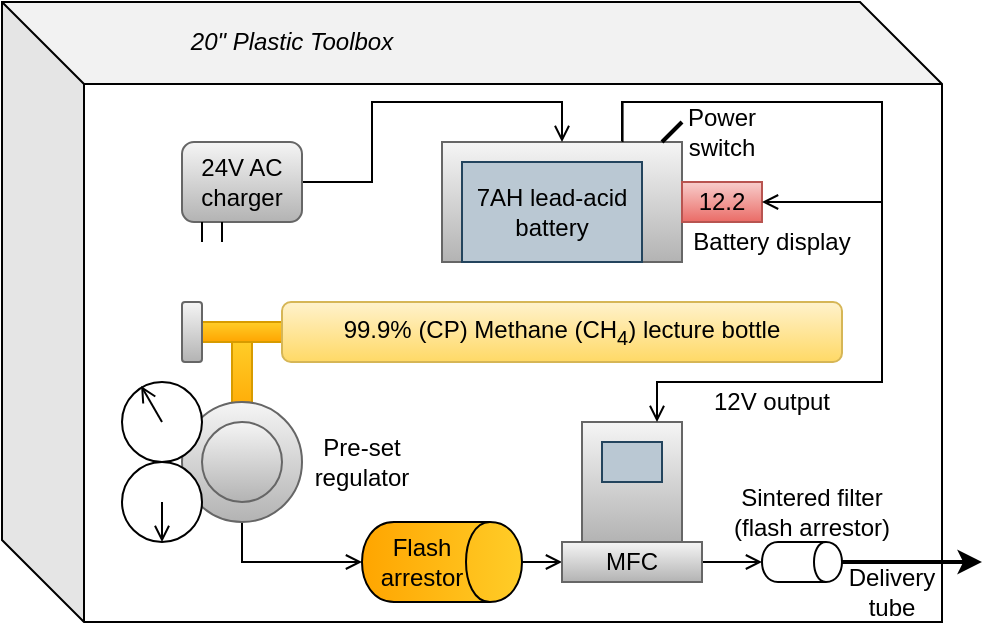<mxfile version="10.2.1" type="device"><diagram id="Ic9-F4U9srpoAxOdLDR4" name="Page-1"><mxGraphModel dx="983" dy="577" grid="1" gridSize="10" guides="1" tooltips="1" connect="1" arrows="1" fold="1" page="1" pageScale="1" pageWidth="850" pageHeight="1100" math="0" shadow="0"><root><mxCell id="0"/><mxCell id="1" parent="0"/><mxCell id="Bc0QBp-SQq7ZrUFh65DO-33" value="" style="shape=cube;whiteSpace=wrap;html=1;boundedLbl=1;backgroundOutline=1;darkOpacity=0.05;darkOpacity2=0.1;strokeColor=#000000;size=41;" vertex="1" parent="1"><mxGeometry x="90" y="60" width="470" height="310" as="geometry"/></mxCell><mxCell id="Bc0QBp-SQq7ZrUFh65DO-15" value="" style="rounded=0;whiteSpace=wrap;html=1;strokeColor=#d79b00;fillColor=#ffcd28;gradientColor=#ffa500;" vertex="1" parent="1"><mxGeometry x="205" y="230" width="10" height="40" as="geometry"/></mxCell><mxCell id="Bc0QBp-SQq7ZrUFh65DO-9" value="" style="rounded=0;whiteSpace=wrap;html=1;fillColor=#ffcd28;strokeColor=#d79b00;gradientColor=#ffa500;" vertex="1" parent="1"><mxGeometry x="190" y="220" width="50" height="10" as="geometry"/></mxCell><mxCell id="Bc0QBp-SQq7ZrUFh65DO-17" style="edgeStyle=orthogonalEdgeStyle;rounded=0;html=1;exitX=0.5;exitY=1;exitDx=0;exitDy=0;entryX=0.5;entryY=1;entryDx=0;entryDy=0;endArrow=open;endFill=0;jettySize=auto;orthogonalLoop=1;" edge="1" parent="1" source="Bc0QBp-SQq7ZrUFh65DO-4" target="Bc0QBp-SQq7ZrUFh65DO-13"><mxGeometry relative="1" as="geometry"/></mxCell><mxCell id="Bc0QBp-SQq7ZrUFh65DO-4" value="" style="ellipse;whiteSpace=wrap;html=1;aspect=fixed;fillColor=#f5f5f5;strokeColor=#666666;gradientColor=#b3b3b3;" vertex="1" parent="1"><mxGeometry x="180" y="260" width="60" height="60" as="geometry"/></mxCell><mxCell id="Bc0QBp-SQq7ZrUFh65DO-1" value="99.9% (CP) Methane (CH&lt;sub&gt;4&lt;/sub&gt;) lecture bottle" style="rounded=1;whiteSpace=wrap;html=1;fillColor=#fff2cc;strokeColor=#d6b656;gradientColor=#ffd966;" vertex="1" parent="1"><mxGeometry x="230" y="210" width="280" height="30" as="geometry"/></mxCell><mxCell id="Bc0QBp-SQq7ZrUFh65DO-2" value="" style="ellipse;whiteSpace=wrap;html=1;aspect=fixed;" vertex="1" parent="1"><mxGeometry x="150" y="250" width="40" height="40" as="geometry"/></mxCell><mxCell id="Bc0QBp-SQq7ZrUFh65DO-3" value="" style="ellipse;whiteSpace=wrap;html=1;aspect=fixed;" vertex="1" parent="1"><mxGeometry x="150" y="290" width="40" height="40" as="geometry"/></mxCell><mxCell id="Bc0QBp-SQq7ZrUFh65DO-5" value="" style="ellipse;whiteSpace=wrap;html=1;aspect=fixed;fillColor=#f5f5f5;strokeColor=#666666;gradientColor=#b3b3b3;" vertex="1" parent="1"><mxGeometry x="190" y="270" width="40" height="40" as="geometry"/></mxCell><mxCell id="Bc0QBp-SQq7ZrUFh65DO-7" value="" style="endArrow=open;html=1;endFill=0;entryX=0.239;entryY=0.05;entryDx=0;entryDy=0;entryPerimeter=0;" edge="1" parent="1" target="Bc0QBp-SQq7ZrUFh65DO-2"><mxGeometry width="50" height="50" relative="1" as="geometry"><mxPoint x="170" y="270" as="sourcePoint"/><mxPoint x="180" y="260" as="targetPoint"/></mxGeometry></mxCell><mxCell id="Bc0QBp-SQq7ZrUFh65DO-8" value="" style="endArrow=open;html=1;endFill=0;entryX=0.5;entryY=1;entryDx=0;entryDy=0;" edge="1" parent="1" target="Bc0QBp-SQq7ZrUFh65DO-3"><mxGeometry width="50" height="50" relative="1" as="geometry"><mxPoint x="170" y="310" as="sourcePoint"/><mxPoint x="159.571" y="292" as="targetPoint"/></mxGeometry></mxCell><mxCell id="Bc0QBp-SQq7ZrUFh65DO-22" style="edgeStyle=orthogonalEdgeStyle;rounded=0;html=1;exitX=0.5;exitY=0;exitDx=0;exitDy=0;entryX=0;entryY=0.5;entryDx=0;entryDy=0;endArrow=open;endFill=0;jettySize=auto;orthogonalLoop=1;" edge="1" parent="1" source="Bc0QBp-SQq7ZrUFh65DO-13" target="Bc0QBp-SQq7ZrUFh65DO-18"><mxGeometry relative="1" as="geometry"/></mxCell><mxCell id="Bc0QBp-SQq7ZrUFh65DO-13" value="" style="shape=cylinder;whiteSpace=wrap;html=1;boundedLbl=1;backgroundOutline=1;strokeColor=#000000;rotation=90;fillColor=#ffcd28;gradientColor=#ffa500;" vertex="1" parent="1"><mxGeometry x="290" y="300" width="40" height="80" as="geometry"/></mxCell><mxCell id="Bc0QBp-SQq7ZrUFh65DO-14" value="Flash arrestor" style="text;html=1;strokeColor=none;fillColor=none;align=center;verticalAlign=middle;whiteSpace=wrap;rounded=0;" vertex="1" parent="1"><mxGeometry x="280" y="330" width="40" height="20" as="geometry"/></mxCell><mxCell id="Bc0QBp-SQq7ZrUFh65DO-16" value="" style="rounded=1;whiteSpace=wrap;html=1;strokeColor=#666666;fillColor=#f5f5f5;gradientColor=#b3b3b3;" vertex="1" parent="1"><mxGeometry x="180" y="210" width="10" height="30" as="geometry"/></mxCell><mxCell id="Bc0QBp-SQq7ZrUFh65DO-25" style="edgeStyle=orthogonalEdgeStyle;rounded=0;html=1;exitX=1;exitY=0.5;exitDx=0;exitDy=0;entryX=0.5;entryY=1;entryDx=0;entryDy=0;endArrow=open;endFill=0;jettySize=auto;orthogonalLoop=1;" edge="1" parent="1" source="Bc0QBp-SQq7ZrUFh65DO-18" target="Bc0QBp-SQq7ZrUFh65DO-23"><mxGeometry relative="1" as="geometry"/></mxCell><mxCell id="Bc0QBp-SQq7ZrUFh65DO-18" value="MFC" style="rounded=0;whiteSpace=wrap;html=1;strokeColor=#666666;fillColor=#f5f5f5;gradientColor=#b3b3b3;" vertex="1" parent="1"><mxGeometry x="370" y="330" width="70" height="20" as="geometry"/></mxCell><mxCell id="Bc0QBp-SQq7ZrUFh65DO-19" value="" style="rounded=0;whiteSpace=wrap;html=1;strokeColor=#666666;fillColor=#f5f5f5;gradientColor=#b3b3b3;" vertex="1" parent="1"><mxGeometry x="380" y="270" width="50" height="60" as="geometry"/></mxCell><mxCell id="Bc0QBp-SQq7ZrUFh65DO-20" value="" style="rounded=0;whiteSpace=wrap;html=1;strokeColor=#23445d;fillColor=#bac8d3;" vertex="1" parent="1"><mxGeometry x="390" y="280" width="30" height="20" as="geometry"/></mxCell><mxCell id="Bc0QBp-SQq7ZrUFh65DO-23" value="" style="shape=cylinder;whiteSpace=wrap;html=1;boundedLbl=1;backgroundOutline=1;strokeColor=#000000;rotation=90;" vertex="1" parent="1"><mxGeometry x="480" y="320" width="20" height="40" as="geometry"/></mxCell><mxCell id="Bc0QBp-SQq7ZrUFh65DO-24" value="Sintered filter (flash arrestor)" style="text;html=1;strokeColor=none;fillColor=none;align=center;verticalAlign=middle;whiteSpace=wrap;rounded=0;" vertex="1" parent="1"><mxGeometry x="450" y="300" width="90" height="30" as="geometry"/></mxCell><mxCell id="Bc0QBp-SQq7ZrUFh65DO-30" style="edgeStyle=orthogonalEdgeStyle;rounded=0;html=1;exitX=0.75;exitY=0;exitDx=0;exitDy=0;entryX=0.75;entryY=0;entryDx=0;entryDy=0;endArrow=open;endFill=0;jettySize=auto;orthogonalLoop=1;" edge="1" parent="1" source="Bc0QBp-SQq7ZrUFh65DO-26" target="Bc0QBp-SQq7ZrUFh65DO-19"><mxGeometry relative="1" as="geometry"><Array as="points"><mxPoint x="400" y="110"/><mxPoint x="530" y="110"/><mxPoint x="530" y="250"/><mxPoint x="418" y="250"/></Array></mxGeometry></mxCell><mxCell id="Bc0QBp-SQq7ZrUFh65DO-26" value="" style="rounded=0;whiteSpace=wrap;html=1;strokeColor=#666666;fillColor=#f5f5f5;gradientColor=#b3b3b3;" vertex="1" parent="1"><mxGeometry x="310" y="130" width="120" height="60" as="geometry"/></mxCell><mxCell id="Bc0QBp-SQq7ZrUFh65DO-27" value="7AH lead-acid battery" style="rounded=0;whiteSpace=wrap;html=1;strokeColor=#23445d;fillColor=#bac8d3;" vertex="1" parent="1"><mxGeometry x="320" y="140" width="90" height="50" as="geometry"/></mxCell><mxCell id="Bc0QBp-SQq7ZrUFh65DO-29" style="edgeStyle=orthogonalEdgeStyle;rounded=0;html=1;exitX=1;exitY=0.5;exitDx=0;exitDy=0;entryX=0.5;entryY=0;entryDx=0;entryDy=0;endArrow=open;endFill=0;jettySize=auto;orthogonalLoop=1;" edge="1" parent="1" source="Bc0QBp-SQq7ZrUFh65DO-28" target="Bc0QBp-SQq7ZrUFh65DO-26"><mxGeometry relative="1" as="geometry"/></mxCell><mxCell id="Bc0QBp-SQq7ZrUFh65DO-28" value="24V AC charger" style="rounded=1;whiteSpace=wrap;html=1;strokeColor=#666666;fillColor=#f5f5f5;gradientColor=#b3b3b3;" vertex="1" parent="1"><mxGeometry x="180" y="130" width="60" height="40" as="geometry"/></mxCell><mxCell id="Bc0QBp-SQq7ZrUFh65DO-31" value="12V output" style="text;html=1;strokeColor=none;fillColor=none;align=center;verticalAlign=middle;whiteSpace=wrap;rounded=0;" vertex="1" parent="1"><mxGeometry x="440" y="250" width="70" height="20" as="geometry"/></mxCell><mxCell id="Bc0QBp-SQq7ZrUFh65DO-32" value="" style="endArrow=classic;html=1;exitX=0.5;exitY=0;exitDx=0;exitDy=0;strokeWidth=2;" edge="1" parent="1" source="Bc0QBp-SQq7ZrUFh65DO-23"><mxGeometry width="50" height="50" relative="1" as="geometry"><mxPoint x="560" y="390" as="sourcePoint"/><mxPoint x="580" y="340" as="targetPoint"/></mxGeometry></mxCell><mxCell id="Bc0QBp-SQq7ZrUFh65DO-34" value="Delivery tube" style="text;html=1;strokeColor=none;fillColor=none;align=center;verticalAlign=middle;whiteSpace=wrap;rounded=0;" vertex="1" parent="1"><mxGeometry x="510" y="340" width="50" height="30" as="geometry"/></mxCell><mxCell id="Bc0QBp-SQq7ZrUFh65DO-35" value="20&quot; Plastic Toolbox" style="text;html=1;strokeColor=none;fillColor=none;align=center;verticalAlign=middle;whiteSpace=wrap;rounded=0;fontStyle=2" vertex="1" parent="1"><mxGeometry x="170" y="70" width="130" height="20" as="geometry"/></mxCell><mxCell id="Bc0QBp-SQq7ZrUFh65DO-38" value="" style="endArrow=none;html=1;" edge="1" parent="1"><mxGeometry width="50" height="50" relative="1" as="geometry"><mxPoint x="190" y="180" as="sourcePoint"/><mxPoint x="190" y="170" as="targetPoint"/></mxGeometry></mxCell><mxCell id="Bc0QBp-SQq7ZrUFh65DO-40" value="" style="endArrow=none;html=1;" edge="1" parent="1"><mxGeometry width="50" height="50" relative="1" as="geometry"><mxPoint x="200" y="180" as="sourcePoint"/><mxPoint x="200" y="170" as="targetPoint"/></mxGeometry></mxCell><mxCell id="Bc0QBp-SQq7ZrUFh65DO-41" value="Power switch" style="text;html=1;strokeColor=none;fillColor=none;align=center;verticalAlign=middle;whiteSpace=wrap;rounded=0;" vertex="1" parent="1"><mxGeometry x="430" y="110" width="40" height="30" as="geometry"/></mxCell><mxCell id="Bc0QBp-SQq7ZrUFh65DO-42" value="Pre-set regulator" style="text;html=1;strokeColor=none;fillColor=none;align=center;verticalAlign=middle;whiteSpace=wrap;rounded=0;" vertex="1" parent="1"><mxGeometry x="240" y="275" width="60" height="30" as="geometry"/></mxCell><mxCell id="Bc0QBp-SQq7ZrUFh65DO-45" value="" style="endArrow=none;html=1;strokeWidth=2;" edge="1" parent="1"><mxGeometry width="50" height="50" relative="1" as="geometry"><mxPoint x="420" y="130" as="sourcePoint"/><mxPoint x="430" y="120" as="targetPoint"/></mxGeometry></mxCell><mxCell id="Bc0QBp-SQq7ZrUFh65DO-47" value="12.2" style="rounded=0;whiteSpace=wrap;html=1;fillColor=#f8cecc;strokeColor=#b85450;gradientColor=#ea6b66;" vertex="1" parent="1"><mxGeometry x="430" y="150" width="40" height="20" as="geometry"/></mxCell><mxCell id="Bc0QBp-SQq7ZrUFh65DO-48" value="Battery display" style="text;html=1;strokeColor=none;fillColor=none;align=center;verticalAlign=middle;whiteSpace=wrap;rounded=0;" vertex="1" parent="1"><mxGeometry x="430" y="170" width="90" height="20" as="geometry"/></mxCell><mxCell id="Bc0QBp-SQq7ZrUFh65DO-49" style="edgeStyle=orthogonalEdgeStyle;rounded=0;html=1;exitX=0.75;exitY=0;exitDx=0;exitDy=0;endArrow=open;endFill=0;jettySize=auto;orthogonalLoop=1;entryX=1;entryY=0.5;entryDx=0;entryDy=0;" edge="1" parent="1" target="Bc0QBp-SQq7ZrUFh65DO-47"><mxGeometry relative="1" as="geometry"><mxPoint x="400.286" y="130" as="sourcePoint"/><mxPoint x="480.5" y="225.5" as="targetPoint"/><Array as="points"><mxPoint x="400" y="110"/><mxPoint x="530" y="110"/><mxPoint x="530" y="160"/></Array></mxGeometry></mxCell></root></mxGraphModel></diagram></mxfile>
